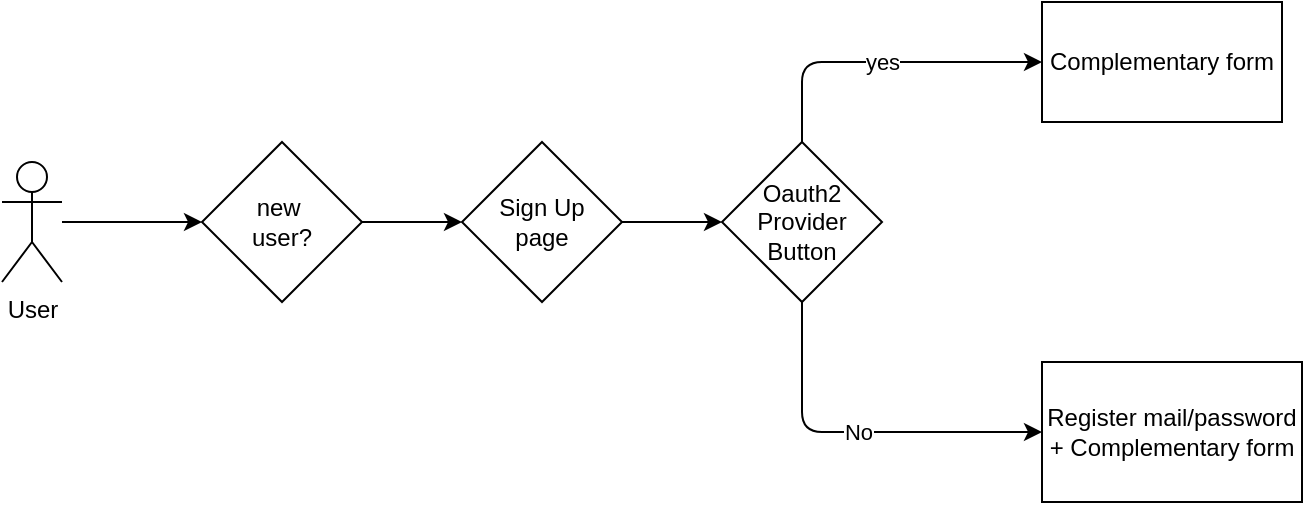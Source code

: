 <mxfile>
    <diagram id="fSgZgH496oj9UfEqO1D6" name="Page-1">
        <mxGraphModel dx="1024" dy="563" grid="1" gridSize="10" guides="1" tooltips="1" connect="1" arrows="1" fold="1" page="1" pageScale="1" pageWidth="850" pageHeight="1100" math="0" shadow="0">
            <root>
                <mxCell id="0"/>
                <mxCell id="1" parent="0"/>
                <mxCell id="5" value="Complementary form" style="rounded=0;whiteSpace=wrap;html=1;" vertex="1" parent="1">
                    <mxGeometry x="560" y="90" width="120" height="60" as="geometry"/>
                </mxCell>
                <mxCell id="10" style="edgeStyle=none;html=1;entryX=0;entryY=0.5;entryDx=0;entryDy=0;" edge="1" parent="1" source="6" target="9">
                    <mxGeometry relative="1" as="geometry"/>
                </mxCell>
                <mxCell id="6" value="User" style="shape=umlActor;verticalLabelPosition=bottom;verticalAlign=top;html=1;outlineConnect=0;" vertex="1" parent="1">
                    <mxGeometry x="40" y="170" width="30" height="60" as="geometry"/>
                </mxCell>
                <mxCell id="12" value="" style="edgeStyle=orthogonalEdgeStyle;html=1;exitX=1;exitY=0.5;exitDx=0;exitDy=0;" edge="1" parent="1" source="21" target="11">
                    <mxGeometry relative="1" as="geometry"/>
                </mxCell>
                <mxCell id="22" style="edgeStyle=orthogonalEdgeStyle;html=1;entryX=0;entryY=0.5;entryDx=0;entryDy=0;" edge="1" parent="1" source="9" target="21">
                    <mxGeometry relative="1" as="geometry"/>
                </mxCell>
                <mxCell id="9" value="new&amp;nbsp;&lt;br&gt;user?" style="rhombus;whiteSpace=wrap;html=1;" vertex="1" parent="1">
                    <mxGeometry x="140" y="160" width="80" height="80" as="geometry"/>
                </mxCell>
                <mxCell id="13" value="yes" style="edgeStyle=orthogonalEdgeStyle;html=1;entryX=0;entryY=0.5;entryDx=0;entryDy=0;exitX=0.5;exitY=0;exitDx=0;exitDy=0;" edge="1" parent="1" source="11" target="5">
                    <mxGeometry relative="1" as="geometry"/>
                </mxCell>
                <mxCell id="20" value="No" style="edgeStyle=orthogonalEdgeStyle;html=1;entryX=0;entryY=0.5;entryDx=0;entryDy=0;exitX=0.5;exitY=1;exitDx=0;exitDy=0;" edge="1" parent="1" source="11" target="19">
                    <mxGeometry relative="1" as="geometry"/>
                </mxCell>
                <mxCell id="11" value="Oauth2&lt;br&gt;Provider&lt;br&gt;Button" style="rhombus;whiteSpace=wrap;html=1;" vertex="1" parent="1">
                    <mxGeometry x="400" y="160" width="80" height="80" as="geometry"/>
                </mxCell>
                <mxCell id="19" value="Register mail/password&lt;br&gt;+ Complementary form" style="whiteSpace=wrap;html=1;" vertex="1" parent="1">
                    <mxGeometry x="560" y="270" width="130" height="70" as="geometry"/>
                </mxCell>
                <mxCell id="21" value="Sign Up&lt;br&gt;page" style="rhombus;whiteSpace=wrap;html=1;" vertex="1" parent="1">
                    <mxGeometry x="270" y="160" width="80" height="80" as="geometry"/>
                </mxCell>
            </root>
        </mxGraphModel>
    </diagram>
</mxfile>